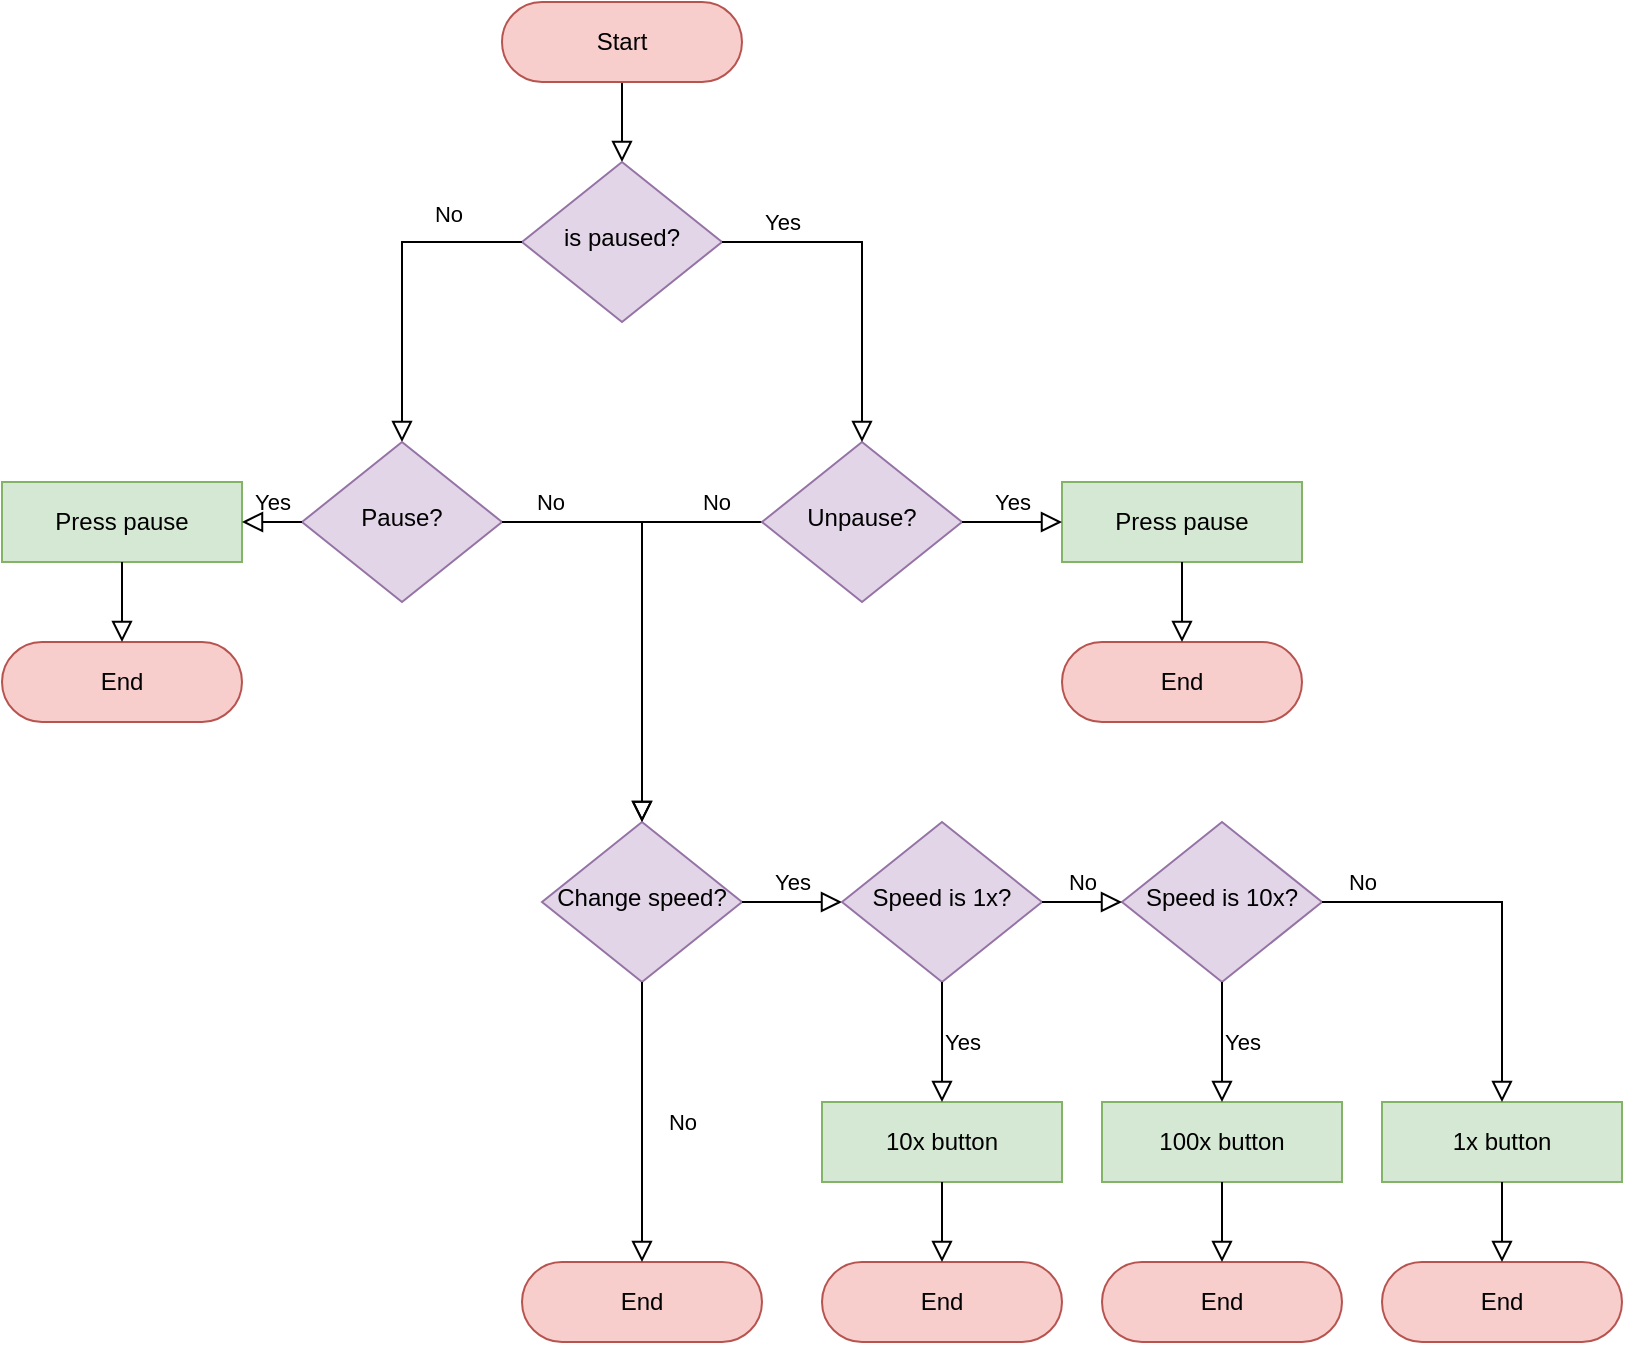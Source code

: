 <mxfile version="20.3.0" type="device"><diagram id="C5RBs43oDa-KdzZeNtuy" name="Page-1"><mxGraphModel dx="2551" dy="878" grid="1" gridSize="10" guides="1" tooltips="1" connect="1" arrows="1" fold="1" page="1" pageScale="1" pageWidth="1169" pageHeight="827" math="0" shadow="0"><root><mxCell id="WIyWlLk6GJQsqaUBKTNV-0"/><mxCell id="WIyWlLk6GJQsqaUBKTNV-1" parent="WIyWlLk6GJQsqaUBKTNV-0"/><mxCell id="WIyWlLk6GJQsqaUBKTNV-2" value="" style="rounded=0;html=1;jettySize=auto;orthogonalLoop=1;fontSize=11;endArrow=block;endFill=0;endSize=8;strokeWidth=1;shadow=0;labelBackgroundColor=none;edgeStyle=orthogonalEdgeStyle;" parent="WIyWlLk6GJQsqaUBKTNV-1" source="WIyWlLk6GJQsqaUBKTNV-3" target="dEbD3IkDHEhD-BJTE-00-0" edge="1"><mxGeometry relative="1" as="geometry"/></mxCell><mxCell id="WIyWlLk6GJQsqaUBKTNV-3" value="Start" style="rounded=1;whiteSpace=wrap;html=1;fontSize=12;glass=0;strokeWidth=1;shadow=0;arcSize=50;fillColor=#f8cecc;strokeColor=#b85450;" parent="WIyWlLk6GJQsqaUBKTNV-1" vertex="1"><mxGeometry x="-740" y="30" width="120" height="40" as="geometry"/></mxCell><mxCell id="WIyWlLk6GJQsqaUBKTNV-4" value="No" style="rounded=0;html=1;jettySize=auto;orthogonalLoop=1;fontSize=11;endArrow=block;endFill=0;endSize=8;strokeWidth=1;shadow=0;labelBackgroundColor=none;edgeStyle=orthogonalEdgeStyle;" parent="WIyWlLk6GJQsqaUBKTNV-1" source="WIyWlLk6GJQsqaUBKTNV-6" target="WIyWlLk6GJQsqaUBKTNV-10" edge="1"><mxGeometry x="-0.769" y="-10" relative="1" as="geometry"><mxPoint x="1" as="offset"/><mxPoint x="-560" y="410" as="sourcePoint"/></mxGeometry></mxCell><mxCell id="WIyWlLk6GJQsqaUBKTNV-6" value="Unpause?" style="rhombus;whiteSpace=wrap;html=1;shadow=0;fontFamily=Helvetica;fontSize=12;align=center;strokeWidth=1;spacing=6;spacingTop=-4;fillColor=#e1d5e7;strokeColor=#9673a6;" parent="WIyWlLk6GJQsqaUBKTNV-1" vertex="1"><mxGeometry x="-610" y="250" width="100" height="80" as="geometry"/></mxCell><mxCell id="WIyWlLk6GJQsqaUBKTNV-7" value="Press pause" style="rounded=1;whiteSpace=wrap;html=1;fontSize=12;glass=0;strokeWidth=1;shadow=0;arcSize=0;fillColor=#d5e8d4;strokeColor=#82b366;" parent="WIyWlLk6GJQsqaUBKTNV-1" vertex="1"><mxGeometry x="-460" y="270" width="120" height="40" as="geometry"/></mxCell><mxCell id="WIyWlLk6GJQsqaUBKTNV-9" value="Yes" style="edgeStyle=orthogonalEdgeStyle;rounded=0;html=1;jettySize=auto;orthogonalLoop=1;fontSize=11;endArrow=block;endFill=0;endSize=8;strokeWidth=1;shadow=0;labelBackgroundColor=none;" parent="WIyWlLk6GJQsqaUBKTNV-1" source="WIyWlLk6GJQsqaUBKTNV-6" target="WIyWlLk6GJQsqaUBKTNV-7" edge="1"><mxGeometry y="10" relative="1" as="geometry"><mxPoint as="offset"/></mxGeometry></mxCell><mxCell id="WIyWlLk6GJQsqaUBKTNV-10" value="Change speed?" style="rhombus;whiteSpace=wrap;html=1;shadow=0;fontFamily=Helvetica;fontSize=12;align=center;strokeWidth=1;spacing=6;spacingTop=-4;fillColor=#e1d5e7;strokeColor=#9673a6;" parent="WIyWlLk6GJQsqaUBKTNV-1" vertex="1"><mxGeometry x="-720" y="440" width="100" height="80" as="geometry"/></mxCell><mxCell id="01rYo3X9IXRVAac7US0Z-2" value="Yes" style="edgeStyle=orthogonalEdgeStyle;rounded=0;html=1;jettySize=auto;orthogonalLoop=1;fontSize=11;endArrow=block;endFill=0;endSize=8;strokeWidth=1;shadow=0;labelBackgroundColor=none;" parent="WIyWlLk6GJQsqaUBKTNV-1" source="WIyWlLk6GJQsqaUBKTNV-10" target="dEbD3IkDHEhD-BJTE-00-12" edge="1"><mxGeometry y="10" relative="1" as="geometry"><mxPoint as="offset"/><mxPoint x="-610" y="270" as="sourcePoint"/><mxPoint x="-580.0" y="480" as="targetPoint"/></mxGeometry></mxCell><mxCell id="01rYo3X9IXRVAac7US0Z-11" value="End" style="rounded=1;whiteSpace=wrap;html=1;fontSize=12;glass=0;strokeWidth=1;shadow=0;arcSize=50;fillColor=#f8cecc;strokeColor=#b85450;" parent="WIyWlLk6GJQsqaUBKTNV-1" vertex="1"><mxGeometry x="-730" y="660" width="120" height="40" as="geometry"/></mxCell><mxCell id="01rYo3X9IXRVAac7US0Z-13" value="End" style="rounded=1;whiteSpace=wrap;html=1;fontSize=12;glass=0;strokeWidth=1;shadow=0;arcSize=50;fillColor=#f8cecc;strokeColor=#b85450;" parent="WIyWlLk6GJQsqaUBKTNV-1" vertex="1"><mxGeometry x="-460" y="350" width="120" height="40" as="geometry"/></mxCell><mxCell id="01rYo3X9IXRVAac7US0Z-14" value="" style="rounded=0;html=1;jettySize=auto;orthogonalLoop=1;fontSize=11;endArrow=block;endFill=0;endSize=8;strokeWidth=1;shadow=0;labelBackgroundColor=none;edgeStyle=orthogonalEdgeStyle;" parent="WIyWlLk6GJQsqaUBKTNV-1" source="WIyWlLk6GJQsqaUBKTNV-7" target="01rYo3X9IXRVAac7US0Z-13" edge="1"><mxGeometry relative="1" as="geometry"><mxPoint x="-250" y="740" as="sourcePoint"/><mxPoint x="-250" y="770" as="targetPoint"/></mxGeometry></mxCell><mxCell id="01rYo3X9IXRVAac7US0Z-15" value="No" style="rounded=0;html=1;jettySize=auto;orthogonalLoop=1;fontSize=11;endArrow=block;endFill=0;endSize=8;strokeWidth=1;shadow=0;labelBackgroundColor=none;edgeStyle=orthogonalEdgeStyle;" parent="WIyWlLk6GJQsqaUBKTNV-1" source="WIyWlLk6GJQsqaUBKTNV-10" target="01rYo3X9IXRVAac7US0Z-11" edge="1"><mxGeometry y="20" relative="1" as="geometry"><mxPoint as="offset"/><mxPoint x="-660" y="330" as="sourcePoint"/><mxPoint x="-660" y="450" as="targetPoint"/></mxGeometry></mxCell><mxCell id="01rYo3X9IXRVAac7US0Z-17" value="10x button" style="rounded=1;whiteSpace=wrap;html=1;fontSize=12;glass=0;strokeWidth=1;shadow=0;arcSize=0;fillColor=#d5e8d4;strokeColor=#82b366;" parent="WIyWlLk6GJQsqaUBKTNV-1" vertex="1"><mxGeometry x="-580" y="580" width="120" height="40" as="geometry"/></mxCell><mxCell id="dEbD3IkDHEhD-BJTE-00-0" value="is paused?" style="rhombus;whiteSpace=wrap;html=1;shadow=0;fontFamily=Helvetica;fontSize=12;align=center;strokeWidth=1;spacing=6;spacingTop=-4;fillColor=#e1d5e7;strokeColor=#9673a6;" vertex="1" parent="WIyWlLk6GJQsqaUBKTNV-1"><mxGeometry x="-730" y="110" width="100" height="80" as="geometry"/></mxCell><mxCell id="dEbD3IkDHEhD-BJTE-00-1" value="" style="rounded=0;html=1;jettySize=auto;orthogonalLoop=1;fontSize=11;endArrow=block;endFill=0;endSize=8;strokeWidth=1;shadow=0;labelBackgroundColor=none;edgeStyle=orthogonalEdgeStyle;" edge="1" parent="WIyWlLk6GJQsqaUBKTNV-1" source="dEbD3IkDHEhD-BJTE-00-0" target="WIyWlLk6GJQsqaUBKTNV-6"><mxGeometry relative="1" as="geometry"><mxPoint x="-670" y="80" as="sourcePoint"/><mxPoint x="-670" y="120" as="targetPoint"/></mxGeometry></mxCell><mxCell id="dEbD3IkDHEhD-BJTE-00-2" value="Yes" style="edgeLabel;html=1;align=center;verticalAlign=middle;resizable=0;points=[];" vertex="1" connectable="0" parent="dEbD3IkDHEhD-BJTE-00-1"><mxGeometry x="-0.377" y="-2" relative="1" as="geometry"><mxPoint x="-23" y="-12" as="offset"/></mxGeometry></mxCell><mxCell id="dEbD3IkDHEhD-BJTE-00-3" value="" style="rounded=0;html=1;jettySize=auto;orthogonalLoop=1;fontSize=11;endArrow=block;endFill=0;endSize=8;strokeWidth=1;shadow=0;labelBackgroundColor=none;edgeStyle=orthogonalEdgeStyle;" edge="1" parent="WIyWlLk6GJQsqaUBKTNV-1" source="dEbD3IkDHEhD-BJTE-00-0" target="dEbD3IkDHEhD-BJTE-00-6"><mxGeometry relative="1" as="geometry"><mxPoint x="-620" y="160" as="sourcePoint"/><mxPoint x="-790" y="260" as="targetPoint"/></mxGeometry></mxCell><mxCell id="dEbD3IkDHEhD-BJTE-00-4" value="No" style="edgeLabel;html=1;align=center;verticalAlign=middle;resizable=0;points=[];" vertex="1" connectable="0" parent="dEbD3IkDHEhD-BJTE-00-3"><mxGeometry x="-0.377" y="-2" relative="1" as="geometry"><mxPoint x="13" y="-12" as="offset"/></mxGeometry></mxCell><mxCell id="dEbD3IkDHEhD-BJTE-00-6" value="Pause?" style="rhombus;whiteSpace=wrap;html=1;shadow=0;fontFamily=Helvetica;fontSize=12;align=center;strokeWidth=1;spacing=6;spacingTop=-4;fillColor=#e1d5e7;strokeColor=#9673a6;" vertex="1" parent="WIyWlLk6GJQsqaUBKTNV-1"><mxGeometry x="-840" y="250" width="100" height="80" as="geometry"/></mxCell><mxCell id="dEbD3IkDHEhD-BJTE-00-7" value="Press pause" style="rounded=1;whiteSpace=wrap;html=1;fontSize=12;glass=0;strokeWidth=1;shadow=0;arcSize=0;fillColor=#d5e8d4;strokeColor=#82b366;" vertex="1" parent="WIyWlLk6GJQsqaUBKTNV-1"><mxGeometry x="-990" y="270" width="120" height="40" as="geometry"/></mxCell><mxCell id="dEbD3IkDHEhD-BJTE-00-8" value="Yes" style="edgeStyle=orthogonalEdgeStyle;rounded=0;html=1;jettySize=auto;orthogonalLoop=1;fontSize=11;endArrow=block;endFill=0;endSize=8;strokeWidth=1;shadow=0;labelBackgroundColor=none;" edge="1" parent="WIyWlLk6GJQsqaUBKTNV-1" target="dEbD3IkDHEhD-BJTE-00-7" source="dEbD3IkDHEhD-BJTE-00-6"><mxGeometry y="10" relative="1" as="geometry"><mxPoint as="offset"/><mxPoint x="-1040" y="290" as="sourcePoint"/></mxGeometry></mxCell><mxCell id="dEbD3IkDHEhD-BJTE-00-9" value="End" style="rounded=1;whiteSpace=wrap;html=1;fontSize=12;glass=0;strokeWidth=1;shadow=0;arcSize=50;fillColor=#f8cecc;strokeColor=#b85450;" vertex="1" parent="WIyWlLk6GJQsqaUBKTNV-1"><mxGeometry x="-990" y="350" width="120" height="40" as="geometry"/></mxCell><mxCell id="dEbD3IkDHEhD-BJTE-00-10" value="" style="rounded=0;html=1;jettySize=auto;orthogonalLoop=1;fontSize=11;endArrow=block;endFill=0;endSize=8;strokeWidth=1;shadow=0;labelBackgroundColor=none;edgeStyle=orthogonalEdgeStyle;" edge="1" parent="WIyWlLk6GJQsqaUBKTNV-1" source="dEbD3IkDHEhD-BJTE-00-7" target="dEbD3IkDHEhD-BJTE-00-9"><mxGeometry relative="1" as="geometry"><mxPoint x="-780" y="740" as="sourcePoint"/><mxPoint x="-780" y="770" as="targetPoint"/></mxGeometry></mxCell><mxCell id="dEbD3IkDHEhD-BJTE-00-11" value="No" style="rounded=0;html=1;jettySize=auto;orthogonalLoop=1;fontSize=11;endArrow=block;endFill=0;endSize=8;strokeWidth=1;shadow=0;labelBackgroundColor=none;edgeStyle=orthogonalEdgeStyle;" edge="1" parent="WIyWlLk6GJQsqaUBKTNV-1" source="dEbD3IkDHEhD-BJTE-00-6" target="WIyWlLk6GJQsqaUBKTNV-10"><mxGeometry x="-0.777" y="10" relative="1" as="geometry"><mxPoint x="-1" as="offset"/><mxPoint x="-550.0" y="340" as="sourcePoint"/><mxPoint x="-690" y="430" as="targetPoint"/></mxGeometry></mxCell><mxCell id="dEbD3IkDHEhD-BJTE-00-12" value="Speed is 1x?" style="rhombus;whiteSpace=wrap;html=1;shadow=0;fontFamily=Helvetica;fontSize=12;align=center;strokeWidth=1;spacing=6;spacingTop=-4;fillColor=#e1d5e7;strokeColor=#9673a6;" vertex="1" parent="WIyWlLk6GJQsqaUBKTNV-1"><mxGeometry x="-570" y="440" width="100" height="80" as="geometry"/></mxCell><mxCell id="dEbD3IkDHEhD-BJTE-00-13" value="Yes" style="edgeStyle=orthogonalEdgeStyle;rounded=0;html=1;jettySize=auto;orthogonalLoop=1;fontSize=11;endArrow=block;endFill=0;endSize=8;strokeWidth=1;shadow=0;labelBackgroundColor=none;" edge="1" parent="WIyWlLk6GJQsqaUBKTNV-1" source="dEbD3IkDHEhD-BJTE-00-12" target="01rYo3X9IXRVAac7US0Z-17"><mxGeometry y="10" relative="1" as="geometry"><mxPoint as="offset"/><mxPoint x="-490" y="250.0" as="sourcePoint"/><mxPoint x="-440" y="250.0" as="targetPoint"/></mxGeometry></mxCell><mxCell id="dEbD3IkDHEhD-BJTE-00-14" value="100x button" style="rounded=1;whiteSpace=wrap;html=1;fontSize=12;glass=0;strokeWidth=1;shadow=0;arcSize=0;fillColor=#d5e8d4;strokeColor=#82b366;" vertex="1" parent="WIyWlLk6GJQsqaUBKTNV-1"><mxGeometry x="-440" y="580" width="120" height="40" as="geometry"/></mxCell><mxCell id="dEbD3IkDHEhD-BJTE-00-15" value="Speed is 10x?" style="rhombus;whiteSpace=wrap;html=1;shadow=0;fontFamily=Helvetica;fontSize=12;align=center;strokeWidth=1;spacing=6;spacingTop=-4;fillColor=#e1d5e7;strokeColor=#9673a6;" vertex="1" parent="WIyWlLk6GJQsqaUBKTNV-1"><mxGeometry x="-430" y="440" width="100" height="80" as="geometry"/></mxCell><mxCell id="dEbD3IkDHEhD-BJTE-00-16" value="Yes" style="edgeStyle=orthogonalEdgeStyle;rounded=0;html=1;jettySize=auto;orthogonalLoop=1;fontSize=11;endArrow=block;endFill=0;endSize=8;strokeWidth=1;shadow=0;labelBackgroundColor=none;" edge="1" parent="WIyWlLk6GJQsqaUBKTNV-1" source="dEbD3IkDHEhD-BJTE-00-15" target="dEbD3IkDHEhD-BJTE-00-14"><mxGeometry y="10" relative="1" as="geometry"><mxPoint as="offset"/><mxPoint x="-350" y="250.0" as="sourcePoint"/><mxPoint x="-300" y="250.0" as="targetPoint"/></mxGeometry></mxCell><mxCell id="dEbD3IkDHEhD-BJTE-00-17" value="No" style="edgeStyle=orthogonalEdgeStyle;rounded=0;html=1;jettySize=auto;orthogonalLoop=1;fontSize=11;endArrow=block;endFill=0;endSize=8;strokeWidth=1;shadow=0;labelBackgroundColor=none;" edge="1" parent="WIyWlLk6GJQsqaUBKTNV-1" source="dEbD3IkDHEhD-BJTE-00-12" target="dEbD3IkDHEhD-BJTE-00-15"><mxGeometry y="10" relative="1" as="geometry"><mxPoint as="offset"/><mxPoint x="-610" y="490" as="sourcePoint"/><mxPoint x="-560" y="490" as="targetPoint"/></mxGeometry></mxCell><mxCell id="dEbD3IkDHEhD-BJTE-00-18" value="1x button" style="rounded=1;whiteSpace=wrap;html=1;fontSize=12;glass=0;strokeWidth=1;shadow=0;arcSize=0;fillColor=#d5e8d4;strokeColor=#82b366;" vertex="1" parent="WIyWlLk6GJQsqaUBKTNV-1"><mxGeometry x="-300" y="580" width="120" height="40" as="geometry"/></mxCell><mxCell id="dEbD3IkDHEhD-BJTE-00-21" value="No" style="edgeStyle=orthogonalEdgeStyle;rounded=0;html=1;jettySize=auto;orthogonalLoop=1;fontSize=11;endArrow=block;endFill=0;endSize=8;strokeWidth=1;shadow=0;labelBackgroundColor=none;" edge="1" parent="WIyWlLk6GJQsqaUBKTNV-1" target="dEbD3IkDHEhD-BJTE-00-18" source="dEbD3IkDHEhD-BJTE-00-15"><mxGeometry x="-0.789" y="10" relative="1" as="geometry"><mxPoint as="offset"/><mxPoint x="-330" y="480" as="sourcePoint"/><mxPoint x="-290.0" y="480" as="targetPoint"/></mxGeometry></mxCell><mxCell id="dEbD3IkDHEhD-BJTE-00-22" value="End" style="rounded=1;whiteSpace=wrap;html=1;fontSize=12;glass=0;strokeWidth=1;shadow=0;arcSize=50;fillColor=#f8cecc;strokeColor=#b85450;" vertex="1" parent="WIyWlLk6GJQsqaUBKTNV-1"><mxGeometry x="-580" y="660" width="120" height="40" as="geometry"/></mxCell><mxCell id="dEbD3IkDHEhD-BJTE-00-23" value="" style="rounded=0;html=1;jettySize=auto;orthogonalLoop=1;fontSize=11;endArrow=block;endFill=0;endSize=8;strokeWidth=1;shadow=0;labelBackgroundColor=none;edgeStyle=orthogonalEdgeStyle;" edge="1" parent="WIyWlLk6GJQsqaUBKTNV-1" source="01rYo3X9IXRVAac7US0Z-17" target="dEbD3IkDHEhD-BJTE-00-22"><mxGeometry y="20" relative="1" as="geometry"><mxPoint as="offset"/><mxPoint x="-660" y="530" as="sourcePoint"/><mxPoint x="-660" y="670" as="targetPoint"/></mxGeometry></mxCell><mxCell id="dEbD3IkDHEhD-BJTE-00-24" value="End" style="rounded=1;whiteSpace=wrap;html=1;fontSize=12;glass=0;strokeWidth=1;shadow=0;arcSize=50;fillColor=#f8cecc;strokeColor=#b85450;" vertex="1" parent="WIyWlLk6GJQsqaUBKTNV-1"><mxGeometry x="-440" y="660" width="120" height="40" as="geometry"/></mxCell><mxCell id="dEbD3IkDHEhD-BJTE-00-25" value="" style="rounded=0;html=1;jettySize=auto;orthogonalLoop=1;fontSize=11;endArrow=block;endFill=0;endSize=8;strokeWidth=1;shadow=0;labelBackgroundColor=none;edgeStyle=orthogonalEdgeStyle;" edge="1" parent="WIyWlLk6GJQsqaUBKTNV-1" target="dEbD3IkDHEhD-BJTE-00-24" source="dEbD3IkDHEhD-BJTE-00-14"><mxGeometry y="20" relative="1" as="geometry"><mxPoint as="offset"/><mxPoint x="-380" y="620" as="sourcePoint"/><mxPoint x="-520" y="670" as="targetPoint"/></mxGeometry></mxCell><mxCell id="dEbD3IkDHEhD-BJTE-00-26" value="End" style="rounded=1;whiteSpace=wrap;html=1;fontSize=12;glass=0;strokeWidth=1;shadow=0;arcSize=50;fillColor=#f8cecc;strokeColor=#b85450;" vertex="1" parent="WIyWlLk6GJQsqaUBKTNV-1"><mxGeometry x="-300" y="660" width="120" height="40" as="geometry"/></mxCell><mxCell id="dEbD3IkDHEhD-BJTE-00-27" value="" style="rounded=0;html=1;jettySize=auto;orthogonalLoop=1;fontSize=11;endArrow=block;endFill=0;endSize=8;strokeWidth=1;shadow=0;labelBackgroundColor=none;edgeStyle=orthogonalEdgeStyle;" edge="1" parent="WIyWlLk6GJQsqaUBKTNV-1" target="dEbD3IkDHEhD-BJTE-00-26" source="dEbD3IkDHEhD-BJTE-00-18"><mxGeometry y="20" relative="1" as="geometry"><mxPoint as="offset"/><mxPoint x="-240" y="620" as="sourcePoint"/><mxPoint x="-380" y="670" as="targetPoint"/></mxGeometry></mxCell></root></mxGraphModel></diagram></mxfile>